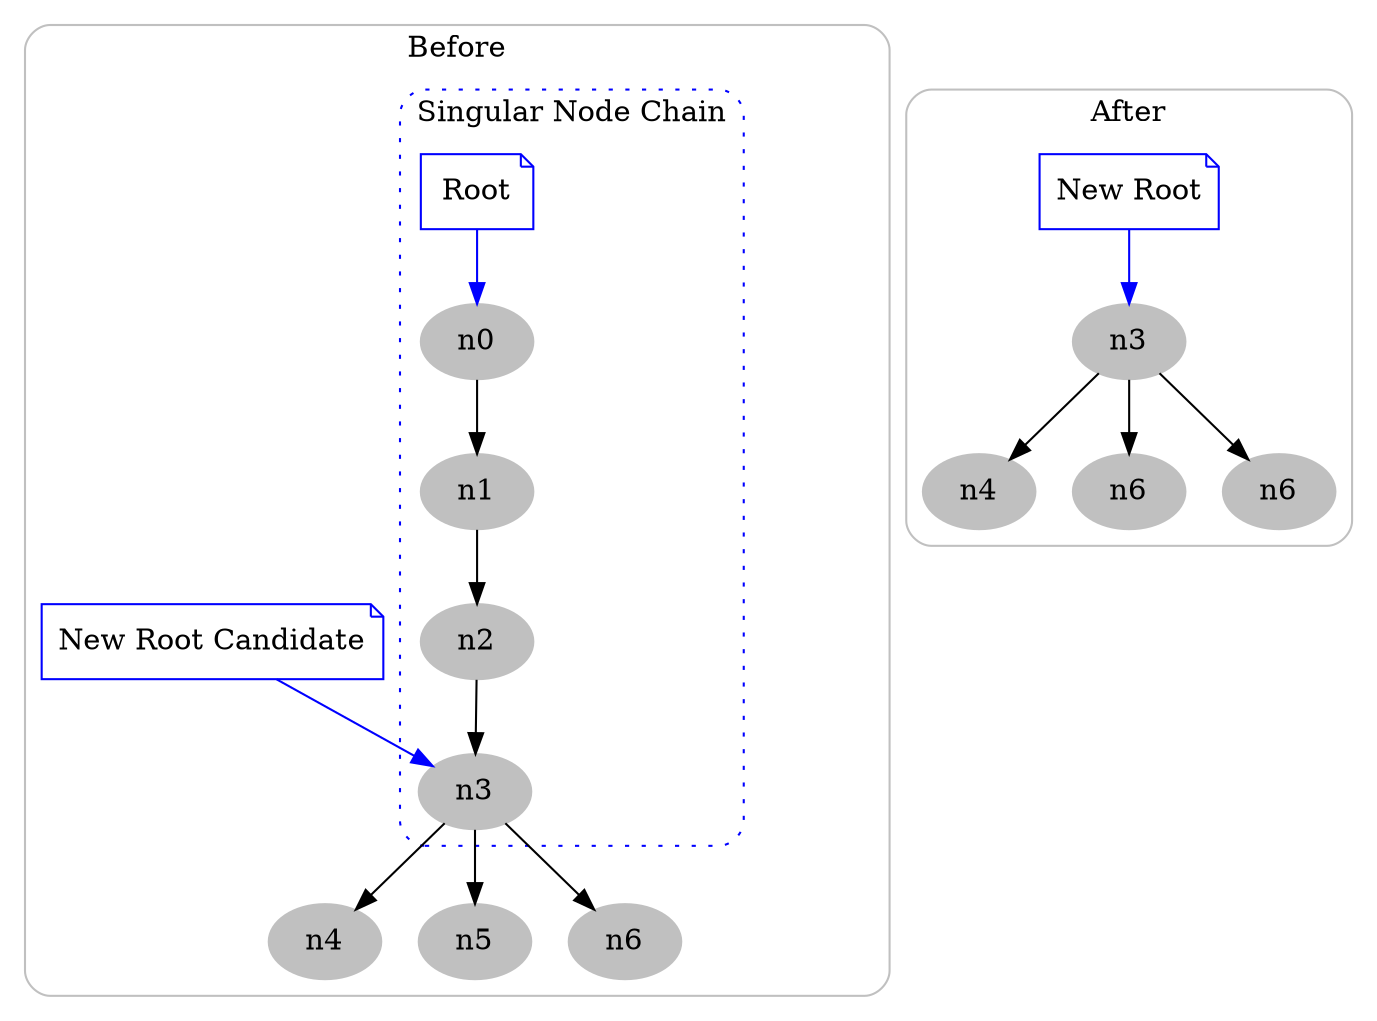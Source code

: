digraph G1 {

	compound=true;

	node [style=filled,color=grey];
	root -> n1 -> n2 -> n3;

	root [label = "n0"];

	n3->n4;
	n3->n5;
	n3->n6;

	subgraph cluster_1 {
	    label = "Before";
	    style = "rounded, solid";
	    color = gray;

	    A1 [style=invis];

	    n4; n5; n6;



	    subgraph cluster_SNC {
		label = "Singular Node Chain"
		labelcolor = blue;
		root; n1; n2; n3;
		color = blue;
		style = "rounded,dotted";
		shape = rounded;

		Root [label="Root", shape=note, style=solid, color=blue];
		Root -> root [color=blue];
	    };

	    NRC [label="New Root Candidate", shape=note, style=solid, color=blue];
	    NRC->n3 [color=blue];
	}



	subgraph cluster_2 {
	    label = "After";
	    style = "rounded, solid";
	    color = grey;


	    r3 [label="n3"];
	    r4 [label="n4"]; r5 [label="n6"]; r6 [label="n6"];

	    r3 -> r4;
	    r3 -> r5;
	    r3 -> r6;

	    NR [label="New Root", shape=note, style=solid, color=blue];
	    NR -> r3 [color=blue];
	}
}